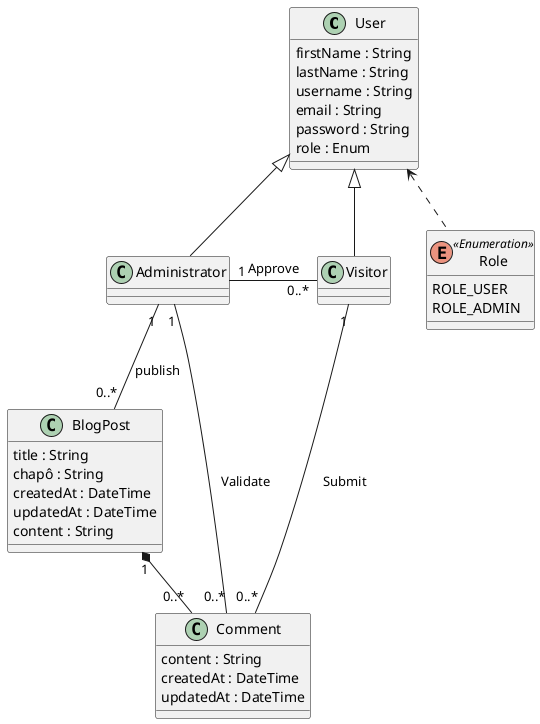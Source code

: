 @startuml
class User {
firstName : String
lastName : String
username : String
email : String
password : String
role : Enum
}
class Visitor
class Administrator
enum Role <<Enumeration>> {
ROLE_USER
ROLE_ADMIN
}
class BlogPost {
title : String
chapô : String
createdAt : DateTime
updatedAt : DateTime
content : String
}
class Comment {
content : String
createdAt : DateTime
updatedAt : DateTime
}

User <|-- Visitor
User <|-- Administrator
User <.. Role
Administrator "1" - "0..*" Visitor : Approve
Administrator "1" -- "0..*" BlogPost : publish
Administrator "1" -- "0..*" Comment : Validate
Visitor "1" -- "0..*" Comment : Submit
BlogPost "1" *-- "0..*" Comment

@enduml
